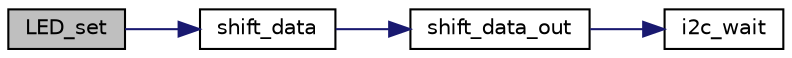 digraph G
{
  edge [fontname="Helvetica",fontsize="10",labelfontname="Helvetica",labelfontsize="10"];
  node [fontname="Helvetica",fontsize="10",shape=record];
  rankdir="LR";
  Node1 [label="LED_set",height=0.2,width=0.4,color="black", fillcolor="grey75", style="filled" fontcolor="black"];
  Node1 -> Node2 [color="midnightblue",fontsize="10",style="solid",fontname="Helvetica"];
  Node2 [label="shift_data",height=0.2,width=0.4,color="black", fillcolor="white", style="filled",URL="$shift_8h.html#a25a35c892ca8dfa80dd21d3b1e9b4d7d"];
  Node2 -> Node3 [color="midnightblue",fontsize="10",style="solid",fontname="Helvetica"];
  Node3 [label="shift_data_out",height=0.2,width=0.4,color="black", fillcolor="white", style="filled",URL="$shift_8h.html#ae7047fe022d960b3fd2a4ad8e8f19998"];
  Node3 -> Node4 [color="midnightblue",fontsize="10",style="solid",fontname="Helvetica"];
  Node4 [label="i2c_wait",height=0.2,width=0.4,color="black", fillcolor="white", style="filled",URL="$i2c_8h.html#a8d0292580689dd8b7e0b441cf0e6c383"];
}
